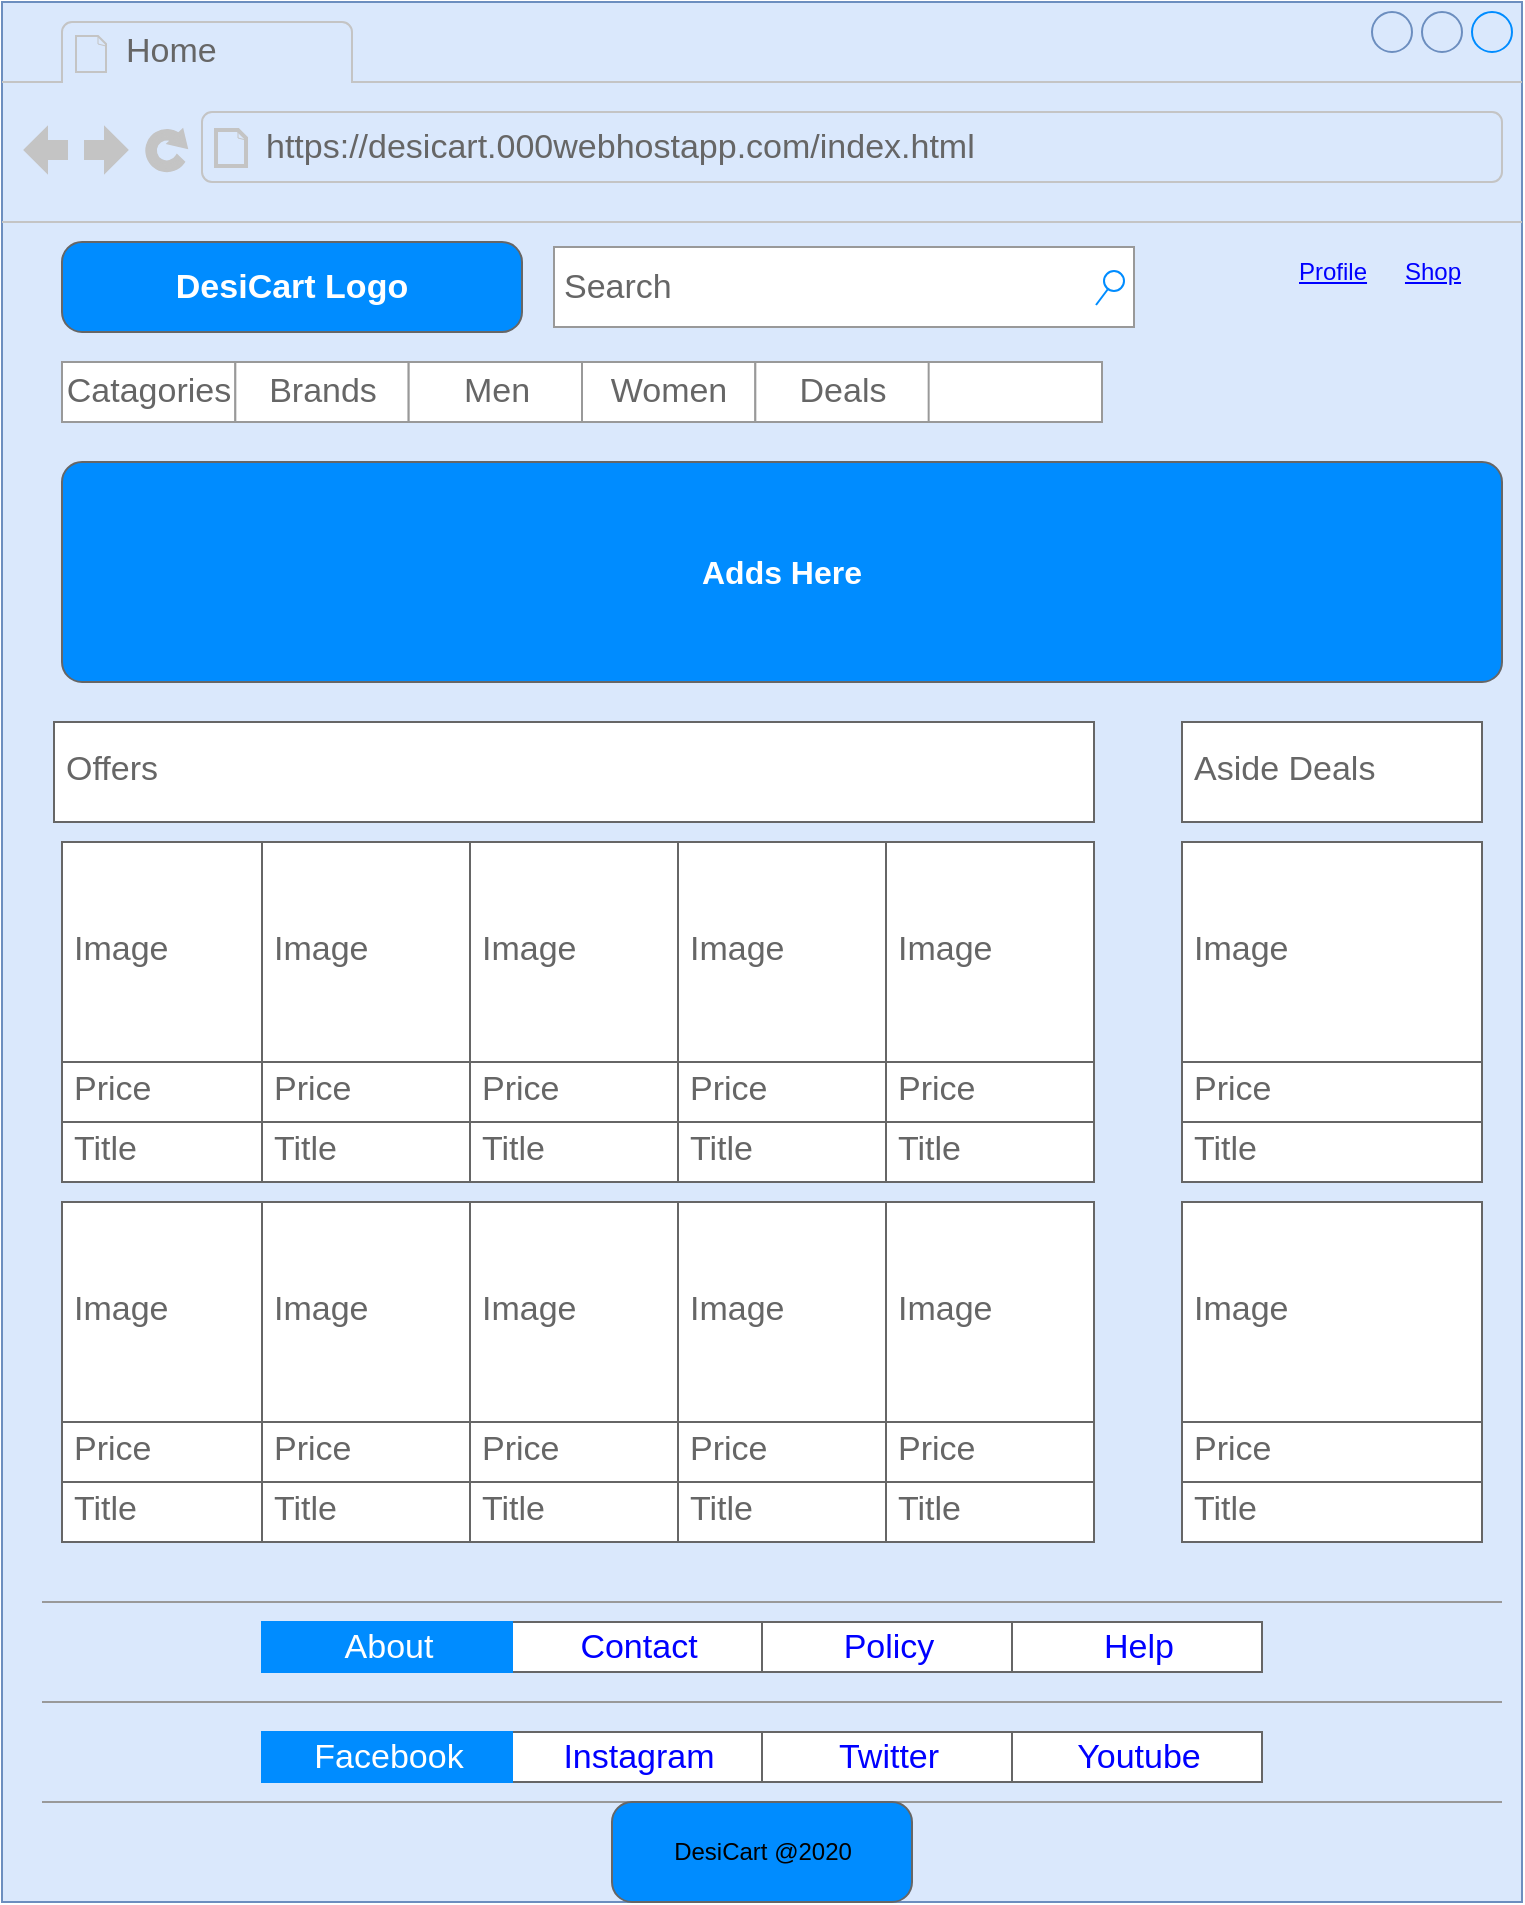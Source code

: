 <mxfile version="13.7.3" type="device"><diagram id="vnX9jJGYGv_y7n2HQbVz" name="Page-1"><mxGraphModel dx="1024" dy="592" grid="1" gridSize="10" guides="1" tooltips="1" connect="1" arrows="1" fold="1" page="1" pageScale="1" pageWidth="827" pageHeight="1169" math="0" shadow="0"><root><mxCell id="0"/><mxCell id="1" parent="0"/><mxCell id="TRtdX5n4FSwoIuKJ6MUf-1" value="" style="strokeWidth=1;shadow=0;dashed=0;align=center;html=1;shape=mxgraph.mockup.containers.browserWindow;rSize=0;strokeColor2=#008cff;strokeColor3=#c4c4c4;mainText=,;recursiveResize=0;fillColor=#dae8fc;strokeColor=#6c8ebf;" vertex="1" parent="1"><mxGeometry x="34" y="20" width="760" height="950" as="geometry"/></mxCell><mxCell id="TRtdX5n4FSwoIuKJ6MUf-2" value="Home" style="strokeWidth=1;shadow=0;dashed=0;align=center;html=1;shape=mxgraph.mockup.containers.anchor;fontSize=17;fontColor=#666666;align=left;" vertex="1" parent="TRtdX5n4FSwoIuKJ6MUf-1"><mxGeometry x="60" y="12" width="110" height="26" as="geometry"/></mxCell><mxCell id="TRtdX5n4FSwoIuKJ6MUf-3" value="https://desicart.000webhostapp.com/index.html" style="strokeWidth=1;shadow=0;dashed=0;align=center;html=1;shape=mxgraph.mockup.containers.anchor;rSize=0;fontSize=17;fontColor=#666666;align=left;" vertex="1" parent="TRtdX5n4FSwoIuKJ6MUf-1"><mxGeometry x="130" y="60" width="250" height="26" as="geometry"/></mxCell><mxCell id="TRtdX5n4FSwoIuKJ6MUf-9" value="DesiCart Logo" style="strokeWidth=1;shadow=0;dashed=0;align=center;html=1;shape=mxgraph.mockup.buttons.button;strokeColor=#666666;fontColor=#ffffff;mainText=;buttonStyle=round;fontSize=17;fontStyle=1;fillColor=#008cff;whiteSpace=wrap;" vertex="1" parent="TRtdX5n4FSwoIuKJ6MUf-1"><mxGeometry x="30" y="120" width="230" height="45" as="geometry"/></mxCell><mxCell id="TRtdX5n4FSwoIuKJ6MUf-10" value="Search" style="strokeWidth=1;shadow=0;dashed=0;align=center;html=1;shape=mxgraph.mockup.forms.searchBox;strokeColor=#999999;mainText=;strokeColor2=#008cff;fontColor=#666666;fontSize=17;align=left;spacingLeft=3;" vertex="1" parent="TRtdX5n4FSwoIuKJ6MUf-1"><mxGeometry x="276" y="122.5" width="290" height="40" as="geometry"/></mxCell><mxCell id="TRtdX5n4FSwoIuKJ6MUf-11" value="Profile" style="shape=rectangle;strokeColor=none;fillColor=none;linkText=;fontSize=12;fontColor=#0000ff;fontStyle=4;html=1;align=center;" vertex="1" parent="TRtdX5n4FSwoIuKJ6MUf-1"><mxGeometry x="635" y="120" width="60" height="30" as="geometry"/></mxCell><mxCell id="TRtdX5n4FSwoIuKJ6MUf-12" value="Shop" style="shape=rectangle;strokeColor=none;fillColor=none;linkText=;fontSize=12;fontColor=#0000ff;fontStyle=4;html=1;align=center;" vertex="1" parent="TRtdX5n4FSwoIuKJ6MUf-1"><mxGeometry x="690" y="120" width="50" height="30" as="geometry"/></mxCell><mxCell id="TRtdX5n4FSwoIuKJ6MUf-13" value="" style="strokeWidth=1;shadow=0;dashed=0;align=center;html=1;shape=mxgraph.mockup.forms.rrect;rSize=0;strokeColor=#999999;fontSize=12;" vertex="1" parent="TRtdX5n4FSwoIuKJ6MUf-1"><mxGeometry x="30" y="180" width="520" height="30" as="geometry"/></mxCell><mxCell id="TRtdX5n4FSwoIuKJ6MUf-14" value="Catagories" style="strokeColor=inherit;fillColor=inherit;gradientColor=inherit;strokeWidth=1;shadow=0;dashed=0;align=center;html=1;shape=mxgraph.mockup.forms.rrect;rSize=0;fontSize=17;fontColor=#666666;" vertex="1" parent="TRtdX5n4FSwoIuKJ6MUf-13"><mxGeometry width="86.667" height="30" as="geometry"/></mxCell><mxCell id="TRtdX5n4FSwoIuKJ6MUf-15" value="Brands" style="strokeColor=inherit;fillColor=inherit;gradientColor=inherit;strokeWidth=1;shadow=0;dashed=0;align=center;html=1;shape=mxgraph.mockup.forms.rrect;rSize=0;fontSize=17;fontColor=#666666;" vertex="1" parent="TRtdX5n4FSwoIuKJ6MUf-13"><mxGeometry x="86.667" width="86.667" height="30" as="geometry"/></mxCell><mxCell id="TRtdX5n4FSwoIuKJ6MUf-16" value="Men" style="strokeColor=inherit;fillColor=inherit;gradientColor=inherit;strokeWidth=1;shadow=0;dashed=0;align=center;html=1;shape=mxgraph.mockup.forms.rrect;rSize=0;fontSize=17;fontColor=#666666;" vertex="1" parent="TRtdX5n4FSwoIuKJ6MUf-13"><mxGeometry x="173.333" width="86.667" height="30" as="geometry"/></mxCell><mxCell id="TRtdX5n4FSwoIuKJ6MUf-17" value="Women" style="strokeColor=inherit;fillColor=inherit;gradientColor=inherit;strokeWidth=1;shadow=0;dashed=0;align=center;html=1;shape=mxgraph.mockup.forms.rrect;rSize=0;fontSize=17;fontColor=#666666;" vertex="1" parent="TRtdX5n4FSwoIuKJ6MUf-13"><mxGeometry x="260" width="86.667" height="30" as="geometry"/></mxCell><mxCell id="TRtdX5n4FSwoIuKJ6MUf-18" value="Deals" style="strokeColor=inherit;fillColor=inherit;gradientColor=inherit;strokeWidth=1;shadow=0;dashed=0;align=center;html=1;shape=mxgraph.mockup.forms.rrect;rSize=0;fontSize=17;fontColor=#666666;" vertex="1" parent="TRtdX5n4FSwoIuKJ6MUf-13"><mxGeometry x="346.667" width="86.667" height="30" as="geometry"/></mxCell><mxCell id="TRtdX5n4FSwoIuKJ6MUf-20" value="" style="strokeWidth=1;shadow=0;dashed=0;align=center;html=1;shape=mxgraph.mockup.buttons.multiButton;fillColor=#008cff;strokeColor=#666666;mainText=;subText=;fontSize=12;" vertex="1" parent="TRtdX5n4FSwoIuKJ6MUf-1"><mxGeometry x="30" y="230" width="720" height="110" as="geometry"/></mxCell><mxCell id="TRtdX5n4FSwoIuKJ6MUf-21" value="Adds Here" style="strokeWidth=1;shadow=0;dashed=0;align=center;html=1;shape=mxgraph.mockup.anchor;fontSize=16;fontColor=#ffffff;fontStyle=1;whiteSpace=wrap;" vertex="1" parent="TRtdX5n4FSwoIuKJ6MUf-20"><mxGeometry y="33" width="720" height="44" as="geometry"/></mxCell><mxCell id="TRtdX5n4FSwoIuKJ6MUf-22" value="" style="strokeWidth=1;shadow=0;dashed=0;align=center;html=1;shape=mxgraph.mockup.anchor;fontSize=12;fontColor=#ffffff;fontStyle=1;whiteSpace=wrap;" vertex="1" parent="TRtdX5n4FSwoIuKJ6MUf-20"><mxGeometry y="66" width="720" height="22" as="geometry"/></mxCell><mxCell id="TRtdX5n4FSwoIuKJ6MUf-28" value="Image" style="strokeWidth=1;shadow=0;dashed=0;align=center;html=1;shape=mxgraph.mockup.text.textBox;fontColor=#666666;align=left;fontSize=17;spacingLeft=4;spacingTop=-3;strokeColor=#666666;mainText=" vertex="1" parent="TRtdX5n4FSwoIuKJ6MUf-1"><mxGeometry x="30" y="420" width="100" height="110" as="geometry"/></mxCell><mxCell id="TRtdX5n4FSwoIuKJ6MUf-29" value="Price" style="strokeWidth=1;shadow=0;dashed=0;align=center;html=1;shape=mxgraph.mockup.text.textBox;fontColor=#666666;align=left;fontSize=17;spacingLeft=4;spacingTop=-3;strokeColor=#666666;mainText=" vertex="1" parent="TRtdX5n4FSwoIuKJ6MUf-1"><mxGeometry x="30" y="530" width="100" height="30" as="geometry"/></mxCell><mxCell id="TRtdX5n4FSwoIuKJ6MUf-30" value="Title" style="strokeWidth=1;shadow=0;dashed=0;align=center;html=1;shape=mxgraph.mockup.text.textBox;fontColor=#666666;align=left;fontSize=17;spacingLeft=4;spacingTop=-3;strokeColor=#666666;mainText=" vertex="1" parent="TRtdX5n4FSwoIuKJ6MUf-1"><mxGeometry x="30" y="560" width="100" height="30" as="geometry"/></mxCell><mxCell id="TRtdX5n4FSwoIuKJ6MUf-67" value="Image" style="strokeWidth=1;shadow=0;dashed=0;align=center;html=1;shape=mxgraph.mockup.text.textBox;fontColor=#666666;align=left;fontSize=17;spacingLeft=4;spacingTop=-3;strokeColor=#666666;mainText=" vertex="1" parent="TRtdX5n4FSwoIuKJ6MUf-1"><mxGeometry x="130" y="420" width="104" height="110" as="geometry"/></mxCell><mxCell id="TRtdX5n4FSwoIuKJ6MUf-68" value="Price" style="strokeWidth=1;shadow=0;dashed=0;align=center;html=1;shape=mxgraph.mockup.text.textBox;fontColor=#666666;align=left;fontSize=17;spacingLeft=4;spacingTop=-3;strokeColor=#666666;mainText=" vertex="1" parent="TRtdX5n4FSwoIuKJ6MUf-1"><mxGeometry x="130" y="530" width="104" height="30" as="geometry"/></mxCell><mxCell id="TRtdX5n4FSwoIuKJ6MUf-69" value="Title" style="strokeWidth=1;shadow=0;dashed=0;align=center;html=1;shape=mxgraph.mockup.text.textBox;fontColor=#666666;align=left;fontSize=17;spacingLeft=4;spacingTop=-3;strokeColor=#666666;mainText=" vertex="1" parent="TRtdX5n4FSwoIuKJ6MUf-1"><mxGeometry x="130" y="560" width="104" height="30" as="geometry"/></mxCell><mxCell id="TRtdX5n4FSwoIuKJ6MUf-71" value="Image" style="strokeWidth=1;shadow=0;dashed=0;align=center;html=1;shape=mxgraph.mockup.text.textBox;fontColor=#666666;align=left;fontSize=17;spacingLeft=4;spacingTop=-3;strokeColor=#666666;mainText=" vertex="1" parent="TRtdX5n4FSwoIuKJ6MUf-1"><mxGeometry x="234" y="420" width="104" height="110" as="geometry"/></mxCell><mxCell id="TRtdX5n4FSwoIuKJ6MUf-72" value="Price" style="strokeWidth=1;shadow=0;dashed=0;align=center;html=1;shape=mxgraph.mockup.text.textBox;fontColor=#666666;align=left;fontSize=17;spacingLeft=4;spacingTop=-3;strokeColor=#666666;mainText=" vertex="1" parent="TRtdX5n4FSwoIuKJ6MUf-1"><mxGeometry x="234" y="530" width="104" height="30" as="geometry"/></mxCell><mxCell id="TRtdX5n4FSwoIuKJ6MUf-73" value="Title" style="strokeWidth=1;shadow=0;dashed=0;align=center;html=1;shape=mxgraph.mockup.text.textBox;fontColor=#666666;align=left;fontSize=17;spacingLeft=4;spacingTop=-3;strokeColor=#666666;mainText=" vertex="1" parent="TRtdX5n4FSwoIuKJ6MUf-1"><mxGeometry x="234" y="560" width="104" height="30" as="geometry"/></mxCell><mxCell id="TRtdX5n4FSwoIuKJ6MUf-74" value="Image" style="strokeWidth=1;shadow=0;dashed=0;align=center;html=1;shape=mxgraph.mockup.text.textBox;fontColor=#666666;align=left;fontSize=17;spacingLeft=4;spacingTop=-3;strokeColor=#666666;mainText=" vertex="1" parent="TRtdX5n4FSwoIuKJ6MUf-1"><mxGeometry x="338" y="420" width="104" height="110" as="geometry"/></mxCell><mxCell id="TRtdX5n4FSwoIuKJ6MUf-75" value="Price" style="strokeWidth=1;shadow=0;dashed=0;align=center;html=1;shape=mxgraph.mockup.text.textBox;fontColor=#666666;align=left;fontSize=17;spacingLeft=4;spacingTop=-3;strokeColor=#666666;mainText=" vertex="1" parent="TRtdX5n4FSwoIuKJ6MUf-1"><mxGeometry x="338" y="530" width="104" height="30" as="geometry"/></mxCell><mxCell id="TRtdX5n4FSwoIuKJ6MUf-76" value="Title" style="strokeWidth=1;shadow=0;dashed=0;align=center;html=1;shape=mxgraph.mockup.text.textBox;fontColor=#666666;align=left;fontSize=17;spacingLeft=4;spacingTop=-3;strokeColor=#666666;mainText=" vertex="1" parent="TRtdX5n4FSwoIuKJ6MUf-1"><mxGeometry x="338" y="560" width="104" height="30" as="geometry"/></mxCell><mxCell id="TRtdX5n4FSwoIuKJ6MUf-77" value="Image" style="strokeWidth=1;shadow=0;dashed=0;align=center;html=1;shape=mxgraph.mockup.text.textBox;fontColor=#666666;align=left;fontSize=17;spacingLeft=4;spacingTop=-3;strokeColor=#666666;mainText=" vertex="1" parent="TRtdX5n4FSwoIuKJ6MUf-1"><mxGeometry x="442" y="420" width="104" height="110" as="geometry"/></mxCell><mxCell id="TRtdX5n4FSwoIuKJ6MUf-78" value="Price" style="strokeWidth=1;shadow=0;dashed=0;align=center;html=1;shape=mxgraph.mockup.text.textBox;fontColor=#666666;align=left;fontSize=17;spacingLeft=4;spacingTop=-3;strokeColor=#666666;mainText=" vertex="1" parent="TRtdX5n4FSwoIuKJ6MUf-1"><mxGeometry x="442" y="530" width="104" height="30" as="geometry"/></mxCell><mxCell id="TRtdX5n4FSwoIuKJ6MUf-79" value="Title" style="strokeWidth=1;shadow=0;dashed=0;align=center;html=1;shape=mxgraph.mockup.text.textBox;fontColor=#666666;align=left;fontSize=17;spacingLeft=4;spacingTop=-3;strokeColor=#666666;mainText=" vertex="1" parent="TRtdX5n4FSwoIuKJ6MUf-1"><mxGeometry x="442" y="560" width="104" height="30" as="geometry"/></mxCell><mxCell id="TRtdX5n4FSwoIuKJ6MUf-80" value="Image" style="strokeWidth=1;shadow=0;dashed=0;align=center;html=1;shape=mxgraph.mockup.text.textBox;fontColor=#666666;align=left;fontSize=17;spacingLeft=4;spacingTop=-3;strokeColor=#666666;mainText=" vertex="1" parent="TRtdX5n4FSwoIuKJ6MUf-1"><mxGeometry x="590" y="420" width="150" height="110" as="geometry"/></mxCell><mxCell id="TRtdX5n4FSwoIuKJ6MUf-81" value="Price" style="strokeWidth=1;shadow=0;dashed=0;align=center;html=1;shape=mxgraph.mockup.text.textBox;fontColor=#666666;align=left;fontSize=17;spacingLeft=4;spacingTop=-3;strokeColor=#666666;mainText=" vertex="1" parent="TRtdX5n4FSwoIuKJ6MUf-1"><mxGeometry x="590" y="530" width="150" height="30" as="geometry"/></mxCell><mxCell id="TRtdX5n4FSwoIuKJ6MUf-82" value="Title" style="strokeWidth=1;shadow=0;dashed=0;align=center;html=1;shape=mxgraph.mockup.text.textBox;fontColor=#666666;align=left;fontSize=17;spacingLeft=4;spacingTop=-3;strokeColor=#666666;mainText=" vertex="1" parent="TRtdX5n4FSwoIuKJ6MUf-1"><mxGeometry x="590" y="560" width="150" height="30" as="geometry"/></mxCell><mxCell id="TRtdX5n4FSwoIuKJ6MUf-83" value="Image" style="strokeWidth=1;shadow=0;dashed=0;align=center;html=1;shape=mxgraph.mockup.text.textBox;fontColor=#666666;align=left;fontSize=17;spacingLeft=4;spacingTop=-3;strokeColor=#666666;mainText=" vertex="1" parent="TRtdX5n4FSwoIuKJ6MUf-1"><mxGeometry x="590" y="600" width="150" height="110" as="geometry"/></mxCell><mxCell id="TRtdX5n4FSwoIuKJ6MUf-84" value="Price" style="strokeWidth=1;shadow=0;dashed=0;align=center;html=1;shape=mxgraph.mockup.text.textBox;fontColor=#666666;align=left;fontSize=17;spacingLeft=4;spacingTop=-3;strokeColor=#666666;mainText=" vertex="1" parent="TRtdX5n4FSwoIuKJ6MUf-1"><mxGeometry x="590" y="710" width="150" height="30" as="geometry"/></mxCell><mxCell id="TRtdX5n4FSwoIuKJ6MUf-85" value="Title" style="strokeWidth=1;shadow=0;dashed=0;align=center;html=1;shape=mxgraph.mockup.text.textBox;fontColor=#666666;align=left;fontSize=17;spacingLeft=4;spacingTop=-3;strokeColor=#666666;mainText=" vertex="1" parent="TRtdX5n4FSwoIuKJ6MUf-1"><mxGeometry x="590" y="740" width="150" height="30" as="geometry"/></mxCell><mxCell id="TRtdX5n4FSwoIuKJ6MUf-89" value="" style="verticalLabelPosition=bottom;shadow=0;dashed=0;align=center;html=1;verticalAlign=top;strokeWidth=1;shape=mxgraph.mockup.markup.line;strokeColor=#999999;fontSize=12;" vertex="1" parent="TRtdX5n4FSwoIuKJ6MUf-1"><mxGeometry x="20" y="790" width="730" height="20" as="geometry"/></mxCell><mxCell id="TRtdX5n4FSwoIuKJ6MUf-90" value="" style="verticalLabelPosition=bottom;shadow=0;dashed=0;align=center;html=1;verticalAlign=top;strokeWidth=1;shape=mxgraph.mockup.markup.line;strokeColor=#999999;fontSize=12;" vertex="1" parent="TRtdX5n4FSwoIuKJ6MUf-1"><mxGeometry x="20" y="840" width="730" height="20" as="geometry"/></mxCell><mxCell id="TRtdX5n4FSwoIuKJ6MUf-91" value="" style="verticalLabelPosition=bottom;shadow=0;dashed=0;align=center;html=1;verticalAlign=top;strokeWidth=1;shape=mxgraph.mockup.markup.line;strokeColor=#999999;fontSize=12;" vertex="1" parent="TRtdX5n4FSwoIuKJ6MUf-1"><mxGeometry x="20" y="890" width="730" height="20" as="geometry"/></mxCell><mxCell id="TRtdX5n4FSwoIuKJ6MUf-97" value="DesiCart @2020" style="strokeWidth=1;shadow=0;dashed=0;align=center;html=1;shape=mxgraph.mockup.buttons.multiButton;fillColor=#008cff;strokeColor=#666666;mainText=;subText=;fontSize=12;" vertex="1" parent="TRtdX5n4FSwoIuKJ6MUf-1"><mxGeometry x="305" y="900" width="150" height="50" as="geometry"/></mxCell><mxCell id="TRtdX5n4FSwoIuKJ6MUf-98" value="" style="strokeWidth=1;shadow=0;dashed=0;align=center;html=1;shape=mxgraph.mockup.anchor;fontSize=16;fontColor=#ffffff;fontStyle=1;whiteSpace=wrap;" vertex="1" parent="TRtdX5n4FSwoIuKJ6MUf-97"><mxGeometry y="8" width="150" height="20" as="geometry"/></mxCell><mxCell id="TRtdX5n4FSwoIuKJ6MUf-99" value="" style="strokeWidth=1;shadow=0;dashed=0;align=center;html=1;shape=mxgraph.mockup.anchor;fontSize=12;fontColor=#ffffff;fontStyle=1;whiteSpace=wrap;" vertex="1" parent="TRtdX5n4FSwoIuKJ6MUf-97"><mxGeometry y="30" width="150" height="10" as="geometry"/></mxCell><mxCell id="TRtdX5n4FSwoIuKJ6MUf-110" value="Image" style="strokeWidth=1;shadow=0;dashed=0;align=center;html=1;shape=mxgraph.mockup.text.textBox;fontColor=#666666;align=left;fontSize=17;spacingLeft=4;spacingTop=-3;strokeColor=#666666;mainText=" vertex="1" parent="TRtdX5n4FSwoIuKJ6MUf-1"><mxGeometry x="30" y="600" width="100" height="110" as="geometry"/></mxCell><mxCell id="TRtdX5n4FSwoIuKJ6MUf-111" value="Price" style="strokeWidth=1;shadow=0;dashed=0;align=center;html=1;shape=mxgraph.mockup.text.textBox;fontColor=#666666;align=left;fontSize=17;spacingLeft=4;spacingTop=-3;strokeColor=#666666;mainText=" vertex="1" parent="TRtdX5n4FSwoIuKJ6MUf-1"><mxGeometry x="30" y="710" width="100" height="30" as="geometry"/></mxCell><mxCell id="TRtdX5n4FSwoIuKJ6MUf-112" value="Title" style="strokeWidth=1;shadow=0;dashed=0;align=center;html=1;shape=mxgraph.mockup.text.textBox;fontColor=#666666;align=left;fontSize=17;spacingLeft=4;spacingTop=-3;strokeColor=#666666;mainText=" vertex="1" parent="TRtdX5n4FSwoIuKJ6MUf-1"><mxGeometry x="30" y="740" width="100" height="30" as="geometry"/></mxCell><mxCell id="TRtdX5n4FSwoIuKJ6MUf-113" value="Image" style="strokeWidth=1;shadow=0;dashed=0;align=center;html=1;shape=mxgraph.mockup.text.textBox;fontColor=#666666;align=left;fontSize=17;spacingLeft=4;spacingTop=-3;strokeColor=#666666;mainText=" vertex="1" parent="TRtdX5n4FSwoIuKJ6MUf-1"><mxGeometry x="130" y="600" width="104" height="110" as="geometry"/></mxCell><mxCell id="TRtdX5n4FSwoIuKJ6MUf-114" value="Price" style="strokeWidth=1;shadow=0;dashed=0;align=center;html=1;shape=mxgraph.mockup.text.textBox;fontColor=#666666;align=left;fontSize=17;spacingLeft=4;spacingTop=-3;strokeColor=#666666;mainText=" vertex="1" parent="TRtdX5n4FSwoIuKJ6MUf-1"><mxGeometry x="130" y="710" width="104" height="30" as="geometry"/></mxCell><mxCell id="TRtdX5n4FSwoIuKJ6MUf-115" value="Title" style="strokeWidth=1;shadow=0;dashed=0;align=center;html=1;shape=mxgraph.mockup.text.textBox;fontColor=#666666;align=left;fontSize=17;spacingLeft=4;spacingTop=-3;strokeColor=#666666;mainText=" vertex="1" parent="TRtdX5n4FSwoIuKJ6MUf-1"><mxGeometry x="130" y="740" width="104" height="30" as="geometry"/></mxCell><mxCell id="TRtdX5n4FSwoIuKJ6MUf-116" value="Image" style="strokeWidth=1;shadow=0;dashed=0;align=center;html=1;shape=mxgraph.mockup.text.textBox;fontColor=#666666;align=left;fontSize=17;spacingLeft=4;spacingTop=-3;strokeColor=#666666;mainText=" vertex="1" parent="TRtdX5n4FSwoIuKJ6MUf-1"><mxGeometry x="234" y="600" width="104" height="110" as="geometry"/></mxCell><mxCell id="TRtdX5n4FSwoIuKJ6MUf-117" value="Price" style="strokeWidth=1;shadow=0;dashed=0;align=center;html=1;shape=mxgraph.mockup.text.textBox;fontColor=#666666;align=left;fontSize=17;spacingLeft=4;spacingTop=-3;strokeColor=#666666;mainText=" vertex="1" parent="TRtdX5n4FSwoIuKJ6MUf-1"><mxGeometry x="234" y="710" width="104" height="30" as="geometry"/></mxCell><mxCell id="TRtdX5n4FSwoIuKJ6MUf-118" value="Title" style="strokeWidth=1;shadow=0;dashed=0;align=center;html=1;shape=mxgraph.mockup.text.textBox;fontColor=#666666;align=left;fontSize=17;spacingLeft=4;spacingTop=-3;strokeColor=#666666;mainText=" vertex="1" parent="TRtdX5n4FSwoIuKJ6MUf-1"><mxGeometry x="234" y="740" width="104" height="30" as="geometry"/></mxCell><mxCell id="TRtdX5n4FSwoIuKJ6MUf-119" value="Image" style="strokeWidth=1;shadow=0;dashed=0;align=center;html=1;shape=mxgraph.mockup.text.textBox;fontColor=#666666;align=left;fontSize=17;spacingLeft=4;spacingTop=-3;strokeColor=#666666;mainText=" vertex="1" parent="TRtdX5n4FSwoIuKJ6MUf-1"><mxGeometry x="338" y="600" width="104" height="110" as="geometry"/></mxCell><mxCell id="TRtdX5n4FSwoIuKJ6MUf-120" value="Price" style="strokeWidth=1;shadow=0;dashed=0;align=center;html=1;shape=mxgraph.mockup.text.textBox;fontColor=#666666;align=left;fontSize=17;spacingLeft=4;spacingTop=-3;strokeColor=#666666;mainText=" vertex="1" parent="TRtdX5n4FSwoIuKJ6MUf-1"><mxGeometry x="338" y="710" width="104" height="30" as="geometry"/></mxCell><mxCell id="TRtdX5n4FSwoIuKJ6MUf-121" value="Title" style="strokeWidth=1;shadow=0;dashed=0;align=center;html=1;shape=mxgraph.mockup.text.textBox;fontColor=#666666;align=left;fontSize=17;spacingLeft=4;spacingTop=-3;strokeColor=#666666;mainText=" vertex="1" parent="TRtdX5n4FSwoIuKJ6MUf-1"><mxGeometry x="338" y="740" width="104" height="30" as="geometry"/></mxCell><mxCell id="TRtdX5n4FSwoIuKJ6MUf-122" value="Image" style="strokeWidth=1;shadow=0;dashed=0;align=center;html=1;shape=mxgraph.mockup.text.textBox;fontColor=#666666;align=left;fontSize=17;spacingLeft=4;spacingTop=-3;strokeColor=#666666;mainText=" vertex="1" parent="TRtdX5n4FSwoIuKJ6MUf-1"><mxGeometry x="442" y="600" width="104" height="110" as="geometry"/></mxCell><mxCell id="TRtdX5n4FSwoIuKJ6MUf-123" value="Price" style="strokeWidth=1;shadow=0;dashed=0;align=center;html=1;shape=mxgraph.mockup.text.textBox;fontColor=#666666;align=left;fontSize=17;spacingLeft=4;spacingTop=-3;strokeColor=#666666;mainText=" vertex="1" parent="TRtdX5n4FSwoIuKJ6MUf-1"><mxGeometry x="442" y="710" width="104" height="30" as="geometry"/></mxCell><mxCell id="TRtdX5n4FSwoIuKJ6MUf-124" value="Title" style="strokeWidth=1;shadow=0;dashed=0;align=center;html=1;shape=mxgraph.mockup.text.textBox;fontColor=#666666;align=left;fontSize=17;spacingLeft=4;spacingTop=-3;strokeColor=#666666;mainText=" vertex="1" parent="TRtdX5n4FSwoIuKJ6MUf-1"><mxGeometry x="442" y="740" width="104" height="30" as="geometry"/></mxCell><mxCell id="TRtdX5n4FSwoIuKJ6MUf-125" value="Offers" style="strokeWidth=1;shadow=0;dashed=0;align=center;html=1;shape=mxgraph.mockup.text.textBox;fontColor=#666666;align=left;fontSize=17;spacingLeft=4;spacingTop=-3;strokeColor=#666666;mainText=" vertex="1" parent="TRtdX5n4FSwoIuKJ6MUf-1"><mxGeometry x="26" y="360" width="520" height="50" as="geometry"/></mxCell><mxCell id="TRtdX5n4FSwoIuKJ6MUf-126" value="Aside Deals" style="strokeWidth=1;shadow=0;dashed=0;align=center;html=1;shape=mxgraph.mockup.text.textBox;fontColor=#666666;align=left;fontSize=17;spacingLeft=4;spacingTop=-3;strokeColor=#666666;mainText=" vertex="1" parent="TRtdX5n4FSwoIuKJ6MUf-1"><mxGeometry x="590" y="360" width="150" height="50" as="geometry"/></mxCell><mxCell id="TRtdX5n4FSwoIuKJ6MUf-100" value="" style="strokeWidth=1;shadow=0;dashed=0;align=center;html=1;shape=mxgraph.mockup.text.rrect;rSize=0;strokeColor=#666666;fontSize=12;" vertex="1" parent="TRtdX5n4FSwoIuKJ6MUf-1"><mxGeometry x="130" y="865" width="500" height="25" as="geometry"/></mxCell><mxCell id="TRtdX5n4FSwoIuKJ6MUf-101" value="Instagram" style="strokeColor=inherit;fillColor=inherit;gradientColor=inherit;strokeWidth=1;shadow=0;dashed=0;align=center;html=1;shape=mxgraph.mockup.text.rrect;rSize=0;fontSize=17;fontColor=#0000ff;" vertex="1" parent="TRtdX5n4FSwoIuKJ6MUf-100"><mxGeometry x="125" width="125" height="25" as="geometry"/></mxCell><mxCell id="TRtdX5n4FSwoIuKJ6MUf-102" value="Twitter" style="strokeColor=inherit;fillColor=inherit;gradientColor=inherit;strokeWidth=1;shadow=0;dashed=0;align=center;html=1;shape=mxgraph.mockup.text.rrect;rSize=0;fontSize=17;fontColor=#0000ff;" vertex="1" parent="TRtdX5n4FSwoIuKJ6MUf-100"><mxGeometry x="250" width="125" height="25" as="geometry"/></mxCell><mxCell id="TRtdX5n4FSwoIuKJ6MUf-103" value="Youtube" style="strokeColor=inherit;fillColor=inherit;gradientColor=inherit;strokeWidth=1;shadow=0;dashed=0;align=center;html=1;shape=mxgraph.mockup.text.rrect;rSize=0;fontSize=17;fontColor=#0000ff;" vertex="1" parent="TRtdX5n4FSwoIuKJ6MUf-100"><mxGeometry x="375" width="125" height="25" as="geometry"/></mxCell><mxCell id="TRtdX5n4FSwoIuKJ6MUf-104" value="Facebook" style="strokeWidth=1;shadow=0;dashed=0;align=center;html=1;shape=mxgraph.mockup.text.rrect;rSize=0;fontSize=17;fontColor=#ffffff;fillColor=#008cff;strokeColor=#008cff;" vertex="1" parent="TRtdX5n4FSwoIuKJ6MUf-100"><mxGeometry width="125" height="25" as="geometry"/></mxCell><mxCell id="TRtdX5n4FSwoIuKJ6MUf-105" value="" style="strokeWidth=1;shadow=0;dashed=0;align=center;html=1;shape=mxgraph.mockup.text.rrect;rSize=0;strokeColor=#666666;fontSize=12;" vertex="1" parent="TRtdX5n4FSwoIuKJ6MUf-1"><mxGeometry x="130" y="810" width="500" height="25" as="geometry"/></mxCell><mxCell id="TRtdX5n4FSwoIuKJ6MUf-106" value="Contact" style="strokeColor=inherit;fillColor=inherit;gradientColor=inherit;strokeWidth=1;shadow=0;dashed=0;align=center;html=1;shape=mxgraph.mockup.text.rrect;rSize=0;fontSize=17;fontColor=#0000ff;" vertex="1" parent="TRtdX5n4FSwoIuKJ6MUf-105"><mxGeometry x="125" width="125" height="25" as="geometry"/></mxCell><mxCell id="TRtdX5n4FSwoIuKJ6MUf-107" value="Policy" style="strokeColor=inherit;fillColor=inherit;gradientColor=inherit;strokeWidth=1;shadow=0;dashed=0;align=center;html=1;shape=mxgraph.mockup.text.rrect;rSize=0;fontSize=17;fontColor=#0000ff;" vertex="1" parent="TRtdX5n4FSwoIuKJ6MUf-105"><mxGeometry x="250" width="125" height="25" as="geometry"/></mxCell><mxCell id="TRtdX5n4FSwoIuKJ6MUf-108" value="Help" style="strokeColor=inherit;fillColor=inherit;gradientColor=inherit;strokeWidth=1;shadow=0;dashed=0;align=center;html=1;shape=mxgraph.mockup.text.rrect;rSize=0;fontSize=17;fontColor=#0000ff;" vertex="1" parent="TRtdX5n4FSwoIuKJ6MUf-105"><mxGeometry x="375" width="125" height="25" as="geometry"/></mxCell><mxCell id="TRtdX5n4FSwoIuKJ6MUf-109" value="About" style="strokeWidth=1;shadow=0;dashed=0;align=center;html=1;shape=mxgraph.mockup.text.rrect;rSize=0;fontSize=17;fontColor=#ffffff;fillColor=#008cff;strokeColor=#008cff;" vertex="1" parent="TRtdX5n4FSwoIuKJ6MUf-105"><mxGeometry width="125" height="25" as="geometry"/></mxCell></root></mxGraphModel></diagram></mxfile>